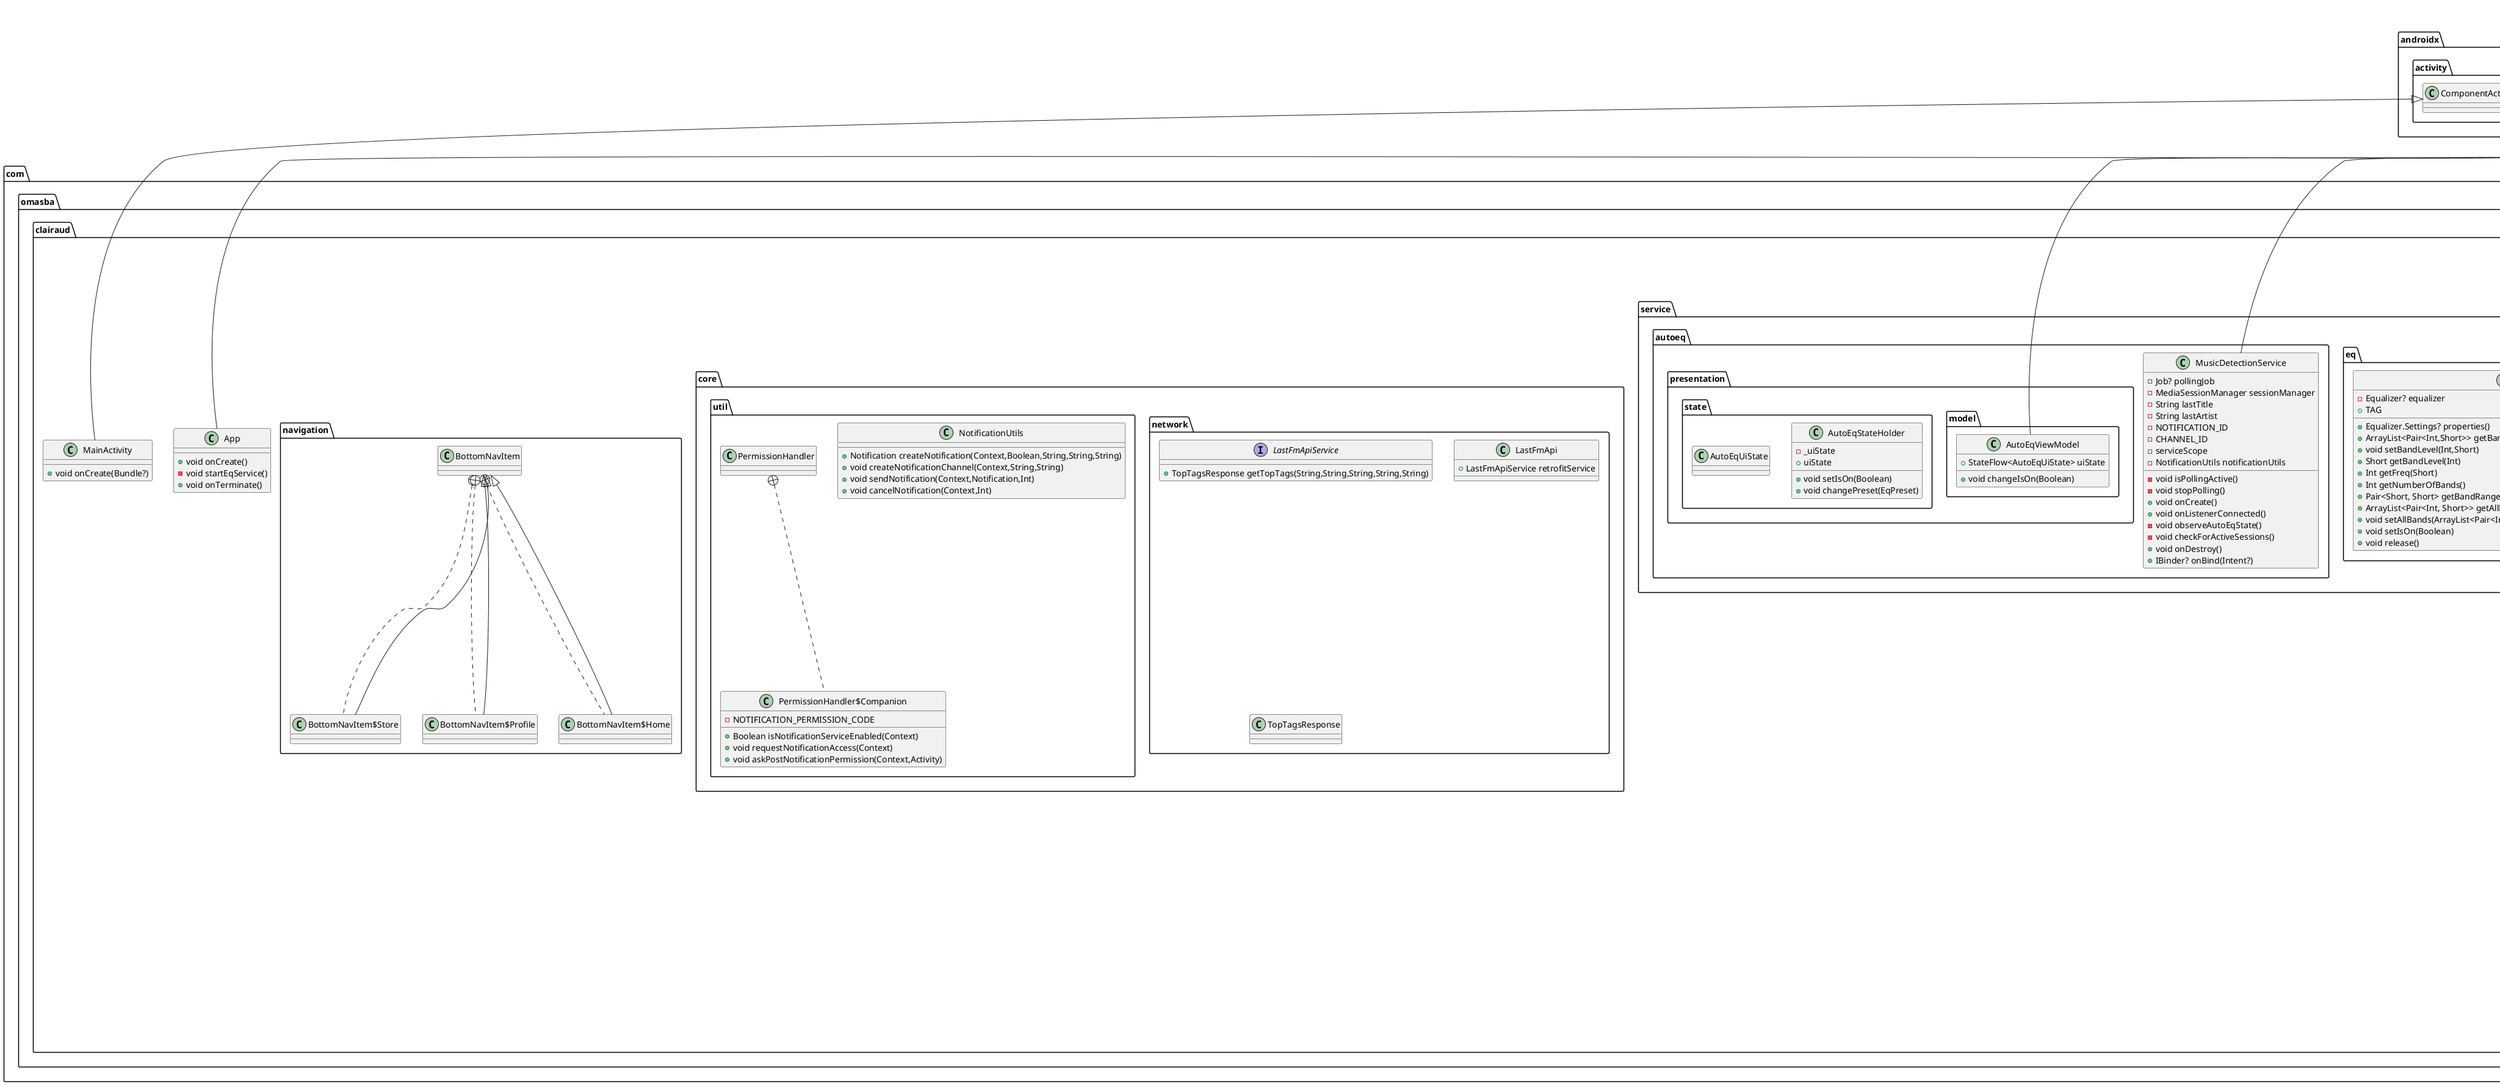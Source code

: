 @startuml
class com.omasba.clairaud.presentation.auth.model.AuthViewModel {
-  _uiState
+  uiState
+ void onEmailChanged(String)
+ void onPasswordChange(String)
+ void onUsernameChange(String)
- Boolean checkParams(Boolean)
+ void login()
+ void register()
+ void logout()
}


class com.omasba.clairaud.data.repository.StoreRepo {
+  TAG
-  _presets
+  presets
-  _presetsLoaded
+  presetsLoaded
-  presetsCollection
+ void reset()
+ void fetchPresets()
+ void removePreset(EqPreset)
+ HashMap<String, Any> presetMapFrom(EqPreset)
+ void addPreset(EqPreset)
+ void replacePreset(EqPreset)
}


class com.omasba.clairaud.data.repository.AuthRepo {
-  TAG
- FirebaseAuth firebaseAuth
+  USERNAME_MAX_DIM
+ Result<Unit> login(String,String)
+ Result<Unit> register(String,String)
+ FirebaseUser? getCurrentUser()
+ Result<Unit> createUserProfile(String,UserProfile)
+ Result<UserProfile> getUserProfile(String)
+ void logout()
+ Result<Unit> updateUserData(UserProfile)
}


class com.omasba.clairaud.presentation.auth.model.EditViewModel {
-  USERNAME_MAX_DIM
-  _uiState
+  uiState
+ void onUsernameChanged(String)
+ void onEmailChanged(String)
+ void updateUserProfile()
}


class com.omasba.clairaud.service.autoeq.MusicDetectionService {
- Job? pollingJob
- MediaSessionManager sessionManager
- String lastTitle
- String lastArtist
-  NOTIFICATION_ID
-  CHANNEL_ID
-  serviceScope
- NotificationUtils notificationUtils
- void isPollingActive()
- void stopPolling()
+ void onCreate()
+ void onListenerConnected()
- void observeAutoEqState()
- void checkForActiveSessions()
+ void onDestroy()
+ IBinder? onBind(Intent?)
}


class com.omasba.clairaud.service.autoeq.presentation.model.AutoEqViewModel {
+ StateFlow<AutoEqUiState> uiState
+ void changeIsOn(Boolean)
}


class com.omasba.clairaud.App {
+ void onCreate()
- void startEqService()
+ void onTerminate()
}

interface com.omasba.clairaud.core.network.LastFmApiService {
+ TopTagsResponse getTopTags(String,String,String,String,String)
}

class com.omasba.clairaud.core.network.LastFmApi {
+ LastFmApiService retrofitService
}

class com.omasba.clairaud.data.repository.UserRepo {
-  TAG
+ UserProfile currentUserProfile
-  _favPresets
+  favPresets
+ EqPreset getPresetToApply(Set<Tag>)
+ void setFavPresets()
+ void getFavPresets()
+ Boolean isFavorite(Int)
+ void addFavorite(Int)
+ void removeFavorite(Int)
+ Boolean isLogged()
+ void logout()
+ void authOnStart()
}


interface com.omasba.clairaud.data.interfaces.GoogleAuthRepoI {
+ Result<Unit> loginWithGoogle(String)
}

class com.omasba.clairaud.service.eq.AudioSessionReceiver {
- Eq? equalizer
-  TAG
+ void onReceive(Context?,Intent?)
+ void releaseEq()
}


class com.omasba.clairaud.presentation.home.model.EqualizerViewModel {
+ String TAG
+  eqState
+ void setBand(Int,Short)
+ void newBands(ArrayList<Pair<Int, Short>>)
+ void toggleEq()
}


class com.omasba.clairaud.navigation.BottomNavItem$Home {
}
class com.omasba.clairaud.navigation.BottomNavItem$Store {
}
class com.omasba.clairaud.navigation.BottomNavItem$Profile {
}
class com.omasba.clairaud.navigation.BottomNavItem {
}
class com.omasba.clairaud.presentation.auth.state.UserProfile {
}
interface com.omasba.clairaud.data.interfaces.AuthRepoI {
+ Result<Unit> login(String,String)
+ Result<Unit> register(String,String)
+ FirebaseUser? getCurrentUser()
+ Result<Unit> createUserProfile(String,UserProfile)
+ Result<UserProfile> getUserProfile(String)
+ void logout()
+ Result<Unit> updateUserData(UserProfile)
}

class com.omasba.clairaud.presentation.auth.state.AccountState {
}
class com.omasba.clairaud.core.network.TopTagsResponse {
}
class com.omasba.clairaud.presentation.auth.state.AuthUiState {
}
class com.omasba.clairaud.presentation.store.model.StoreViewModel {
+  presets
+  TAG
+  presetsLoaded
-  _selectedTags
+  selectedTags
-  _query
+  query
+  favPresets
-  _filterByFavorites
+  filterByFavorites
-  _showUserPresets
+  showUserPresets
+ StateFlow<List<EqPreset>> favoritePresets
+ StateFlow<List<EqPreset>> filteredPresets
+ void onQueryChanged(String)
+ void toggleFavoriteFilter()
+ void toggleShowUserPresets()
+ void onTagSelected(Tag)
+ void fetchPresets()
+ void onTagRemoved(Tag)
}


class com.omasba.clairaud.service.eq.EqService {
-  TAG
-  CHANNEL_ID
-  NOTIFICATION_ID
-  notificationUtils
-  audioSessionReceiver
+ void onCreate()
+ Int onStartCommand(Intent?,Int,Int)
+ void onDestroy()
+ IBinder? onBind(Intent?)
- void startForegroundServiceWithNotification()
}


class com.omasba.clairaud.presentation.store.state.Tag {
+ Boolean equals(Any?)
+ Int hashCode()
}

class com.omasba.clairaud.presentation.home.state.EqualizerUiState {
}
class com.omasba.clairaud.service.autoeq.presentation.state.AutoEqStateHolder {
-  _uiState
+  uiState
+ void setIsOn(Boolean)
+ void changePreset(EqPreset)
}


class com.omasba.clairaud.data.repository.EqRepo {
+  TAG
-  _eqState
+  eqState
-  _eq
+  eq
+ void setEq(Eq?)
+ ArrayList<Pair<Int,Short>> getBandsFormatted(ArrayList<Pair<Int,Short>>)
+ Int getFreq(Short)
+ void setBand(Int,Short)
+ void newBands(ArrayList<Pair<Int, Short>>)
+ void setIsOn(Boolean)
}


class com.omasba.clairaud.presentation.store.state.EqPreset {
}
class com.omasba.clairaud.core.util.NotificationUtils {
+ Notification createNotification(Context,Boolean,String,String,String)
+ void createNotificationChannel(Context,String,String)
+ void sendNotification(Context,Notification,Int)
+ void cancelNotification(Context,Int)
}

class com.omasba.clairaud.MainActivity {
+ void onCreate(Bundle?)
}

class com.omasba.clairaud.presentation.auth.state.UserProfileDTO {
}
class com.omasba.clairaud.service.eq.Eq {
- Equalizer? equalizer
+  TAG
+ Equalizer.Settings? properties()
+ ArrayList<Pair<Int,Short>> getBandsFormatted(ArrayList<Pair<Int,Short>>)
+ void setBandLevel(Int,Short)
+ Short getBandLevel(Int)
+ Int getFreq(Short)
+ Int getNumberOfBands()
+ Pair<Short, Short> getBandRange()
+ ArrayList<Pair<Int, Short>> getAllBands()
+ void setAllBands(ArrayList<Pair<Int, Short>>)
+ void setIsOn(Boolean)
+ void release()
}


class com.omasba.clairaud.service.autoeq.presentation.state.AutoEqUiState {
}
class com.omasba.clairaud.presentation.store.state.TopTags {
}
class com.omasba.clairaud.core.util.PermissionHandler$Companion {
-  NOTIFICATION_PERMISSION_CODE
+ Boolean isNotificationServiceEnabled(Context)
+ void requestNotificationAccess(Context)
+ void askPostNotificationPermission(Context,Activity)
}


class com.omasba.clairaud.core.util.PermissionHandler {
}
class com.omasba.clairaud.presentation.home.model.AddPresetViewModel {
-  _eqPreset
+  eqPreset
-  _showError
+  showError
-  TAG_MAX_DIM
+ void changePreset(EqPreset)
+ void updatePresetName(String)
+ void addTag(Tag)
+ void removeTag(Tag)
+ Boolean confirmPreset(ArrayList<Pair<Int,Short>>)
}




androidx.lifecycle.ViewModel <|-- com.omasba.clairaud.presentation.auth.model.AuthViewModel
com.omasba.clairaud.data.interfaces.AuthRepoI <|.. com.omasba.clairaud.data.repository.AuthRepo
androidx.lifecycle.ViewModel <|-- com.omasba.clairaud.presentation.auth.model.EditViewModel
android.service.notification.NotificationListenerService <|-- com.omasba.clairaud.service.autoeq.MusicDetectionService
androidx.lifecycle.ViewModel <|-- com.omasba.clairaud.service.autoeq.presentation.model.AutoEqViewModel
android.app.Application <|-- com.omasba.clairaud.App
android.content.BroadcastReceiver <|-- com.omasba.clairaud.service.eq.AudioSessionReceiver
androidx.lifecycle.ViewModel <|-- com.omasba.clairaud.presentation.home.model.EqualizerViewModel
com.omasba.clairaud.navigation.BottomNavItem +.. com.omasba.clairaud.navigation.BottomNavItem$Home
com.omasba.clairaud.navigation.BottomNavItem <|-- com.omasba.clairaud.navigation.BottomNavItem$Home
com.omasba.clairaud.navigation.BottomNavItem +.. com.omasba.clairaud.navigation.BottomNavItem$Store
com.omasba.clairaud.navigation.BottomNavItem <|-- com.omasba.clairaud.navigation.BottomNavItem$Store
com.omasba.clairaud.navigation.BottomNavItem +.. com.omasba.clairaud.navigation.BottomNavItem$Profile
com.omasba.clairaud.navigation.BottomNavItem <|-- com.omasba.clairaud.navigation.BottomNavItem$Profile
androidx.lifecycle.ViewModel <|-- com.omasba.clairaud.presentation.store.model.StoreViewModel
android.app.Service <|-- com.omasba.clairaud.service.eq.EqService
androidx.activity.ComponentActivity <|-- com.omasba.clairaud.MainActivity
com.omasba.clairaud.core.util.PermissionHandler +.. com.omasba.clairaud.core.util.PermissionHandler$Companion
androidx.lifecycle.ViewModel <|-- com.omasba.clairaud.presentation.home.model.AddPresetViewModel
@enduml